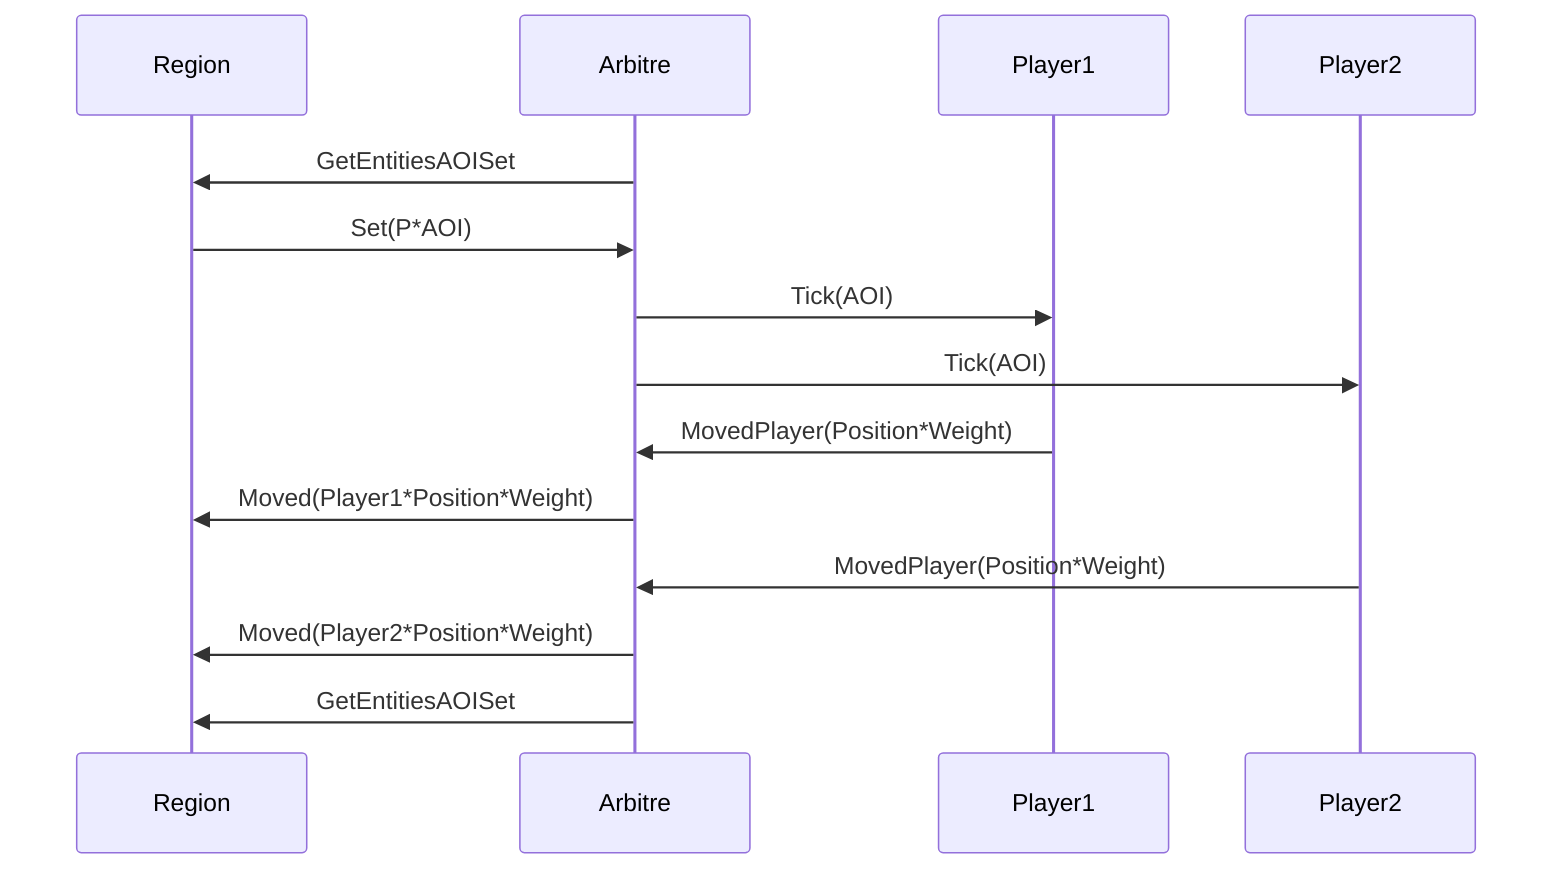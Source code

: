 sequenceDiagram
    participant Region
    participant Arbitre
    participant Player1
    participant Player2

Arbitre ->>  Region:GetEntitiesAOISet
Region  ->>  Arbitre:Set(P*AOI)
Arbitre ->>  Player1:Tick(AOI)
Arbitre ->>  Player2:Tick(AOI)
Player1 ->>  Arbitre:MovedPlayer(Position*Weight)
Arbitre ->>  Region:Moved(Player1*Position*Weight)
Player2 ->>  Arbitre:MovedPlayer(Position*Weight)
Arbitre ->>  Region:Moved(Player2*Position*Weight)
Arbitre ->>  Region:GetEntitiesAOISet